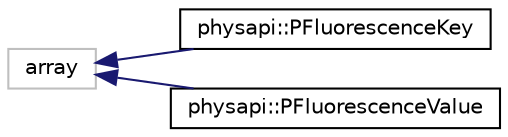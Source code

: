 digraph "Graphical Class Hierarchy"
{
 // LATEX_PDF_SIZE
  edge [fontname="Helvetica",fontsize="10",labelfontname="Helvetica",labelfontsize="10"];
  node [fontname="Helvetica",fontsize="10",shape=record];
  rankdir="LR";
  Node67 [label="array",height=0.2,width=0.4,color="grey75", fillcolor="white", style="filled",tooltip=" "];
  Node67 -> Node0 [dir="back",color="midnightblue",fontsize="10",style="solid",fontname="Helvetica"];
  Node0 [label="physapi::PFluorescenceKey",height=0.2,width=0.4,color="black", fillcolor="white", style="filled",URL="$classphysapi_1_1_p_fluorescence_key.html",tooltip=" "];
  Node67 -> Node69 [dir="back",color="midnightblue",fontsize="10",style="solid",fontname="Helvetica"];
  Node69 [label="physapi::PFluorescenceValue",height=0.2,width=0.4,color="black", fillcolor="white", style="filled",URL="$classphysapi_1_1_p_fluorescence_value.html",tooltip=" "];
}
